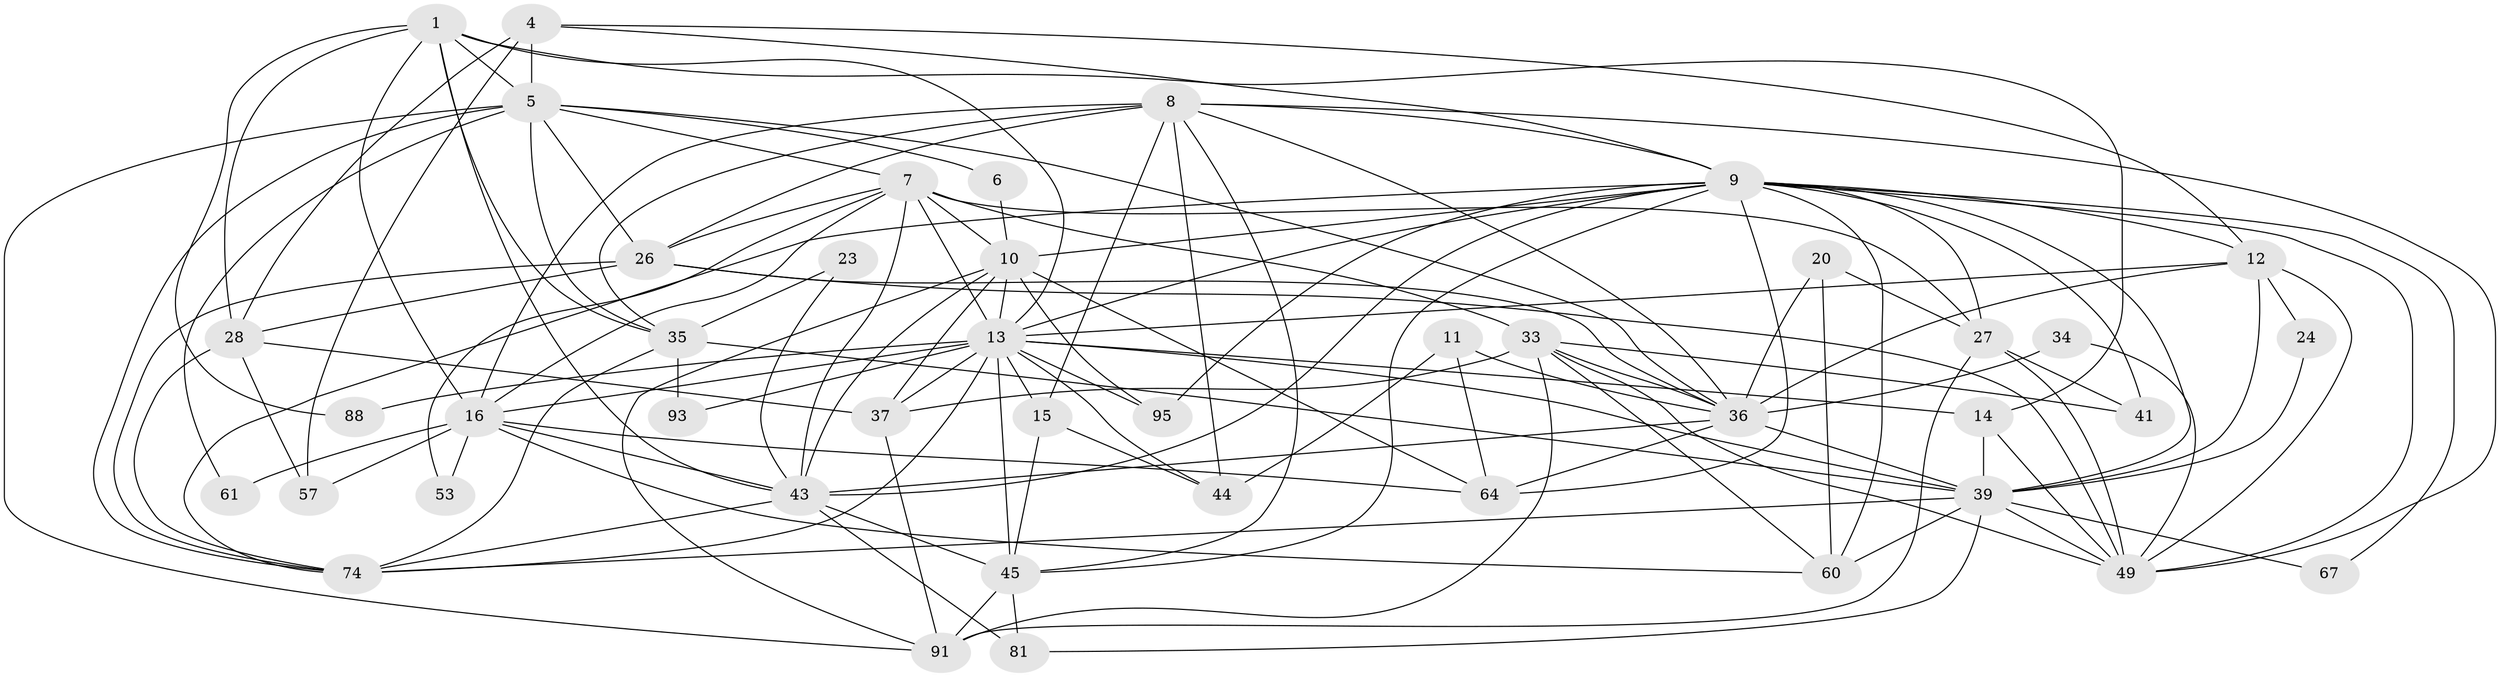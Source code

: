 // original degree distribution, {6: 0.1111111111111111, 5: 0.18518518518518517, 4: 0.19444444444444445, 2: 0.14814814814814814, 3: 0.3055555555555556, 7: 0.037037037037037035, 8: 0.009259259259259259, 9: 0.009259259259259259}
// Generated by graph-tools (version 1.1) at 2025/18/03/04/25 18:18:44]
// undirected, 43 vertices, 129 edges
graph export_dot {
graph [start="1"]
  node [color=gray90,style=filled];
  1 [super="+84+3+2"];
  4;
  5 [super="+56"];
  6;
  7 [super="+21+22"];
  8 [super="+51+90+38"];
  9 [super="+29"];
  10 [super="+25+78"];
  11;
  12 [super="+31+19"];
  13 [super="+71+32"];
  14 [super="+17"];
  15 [super="+42"];
  16 [super="+18"];
  20;
  23;
  24;
  26 [super="+30+66"];
  27 [super="+47"];
  28 [super="+40"];
  33 [super="+52+54"];
  34;
  35;
  36 [super="+92"];
  37 [super="+69+68"];
  39 [super="+85+48+75+46"];
  41 [super="+63"];
  43 [super="+89+98"];
  44;
  45 [super="+62"];
  49 [super="+70+86"];
  53;
  57 [super="+100"];
  60;
  61;
  64 [super="+103"];
  67;
  74 [super="+106"];
  81;
  88;
  91 [super="+97"];
  93;
  95;
  1 -- 28;
  1 -- 35;
  1 -- 43;
  1 -- 16;
  1 -- 14;
  1 -- 88;
  1 -- 13 [weight=2];
  1 -- 5 [weight=2];
  4 -- 28;
  4 -- 12;
  4 -- 57;
  4 -- 9;
  4 -- 5;
  5 -- 74;
  5 -- 35;
  5 -- 6;
  5 -- 7;
  5 -- 26;
  5 -- 91;
  5 -- 61;
  5 -- 36;
  6 -- 10;
  7 -- 27;
  7 -- 33;
  7 -- 26;
  7 -- 43;
  7 -- 16;
  7 -- 13;
  7 -- 10;
  7 -- 53;
  8 -- 26 [weight=2];
  8 -- 44 [weight=2];
  8 -- 16 [weight=3];
  8 -- 9 [weight=2];
  8 -- 15;
  8 -- 35;
  8 -- 45;
  8 -- 49;
  8 -- 36;
  9 -- 95 [weight=2];
  9 -- 64;
  9 -- 12;
  9 -- 13 [weight=2];
  9 -- 67;
  9 -- 39;
  9 -- 10;
  9 -- 41;
  9 -- 74;
  9 -- 43;
  9 -- 45;
  9 -- 49;
  9 -- 27;
  9 -- 60;
  10 -- 13 [weight=2];
  10 -- 91;
  10 -- 64;
  10 -- 37 [weight=2];
  10 -- 43;
  10 -- 95;
  11 -- 44;
  11 -- 64;
  11 -- 36;
  12 -- 36;
  12 -- 39;
  12 -- 24;
  12 -- 13;
  12 -- 49;
  13 -- 15;
  13 -- 39;
  13 -- 88;
  13 -- 44;
  13 -- 14;
  13 -- 95;
  13 -- 37;
  13 -- 74;
  13 -- 45;
  13 -- 16;
  13 -- 93;
  14 -- 39 [weight=2];
  14 -- 49;
  15 -- 44;
  15 -- 45;
  16 -- 53;
  16 -- 64;
  16 -- 43;
  16 -- 57;
  16 -- 60;
  16 -- 61;
  20 -- 36;
  20 -- 60;
  20 -- 27;
  23 -- 35;
  23 -- 43 [weight=2];
  24 -- 39;
  26 -- 74;
  26 -- 28;
  26 -- 49;
  26 -- 36;
  27 -- 49;
  27 -- 41;
  27 -- 91;
  28 -- 74;
  28 -- 37;
  28 -- 57;
  33 -- 60;
  33 -- 41;
  33 -- 49;
  33 -- 91;
  33 -- 37;
  33 -- 36;
  34 -- 49;
  34 -- 36;
  35 -- 93;
  35 -- 74;
  35 -- 39;
  36 -- 43;
  36 -- 64;
  36 -- 39;
  37 -- 91;
  39 -- 60 [weight=2];
  39 -- 49;
  39 -- 67;
  39 -- 81;
  39 -- 74;
  43 -- 81;
  43 -- 74;
  43 -- 45 [weight=2];
  45 -- 81;
  45 -- 91;
}
